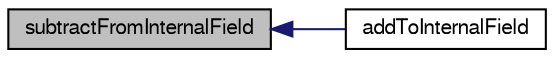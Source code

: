 digraph "subtractFromInternalField"
{
  bgcolor="transparent";
  edge [fontname="FreeSans",fontsize="10",labelfontname="FreeSans",labelfontsize="10"];
  node [fontname="FreeSans",fontsize="10",shape=record];
  rankdir="LR";
  Node558 [label="subtractFromInternalField",height=0.2,width=0.4,color="black", fillcolor="grey75", style="filled", fontcolor="black"];
  Node558 -> Node559 [dir="back",color="midnightblue",fontsize="10",style="solid",fontname="FreeSans"];
  Node559 [label="addToInternalField",height=0.2,width=0.4,color="black",URL="$a22358.html#ad5c8a4f805e444cfd4cd6c1dcca5b86b"];
}
